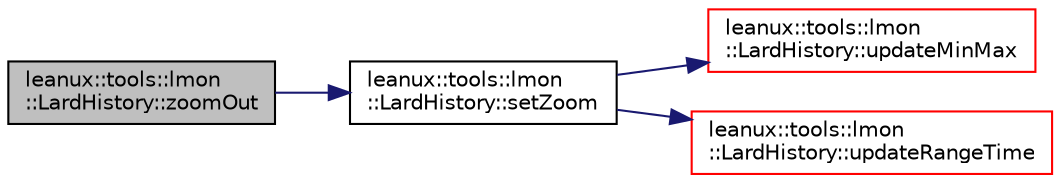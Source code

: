 digraph "leanux::tools::lmon::LardHistory::zoomOut"
{
 // LATEX_PDF_SIZE
  bgcolor="transparent";
  edge [fontname="Helvetica",fontsize="10",labelfontname="Helvetica",labelfontsize="10"];
  node [fontname="Helvetica",fontsize="10",shape=record];
  rankdir="LR";
  Node1 [label="leanux::tools::lmon\l::LardHistory::zoomOut",height=0.2,width=0.4,color="black", fillcolor="grey75", style="filled", fontcolor="black",tooltip=" "];
  Node1 -> Node2 [color="midnightblue",fontsize="10",style="solid",fontname="Helvetica"];
  Node2 [label="leanux::tools::lmon\l::LardHistory::setZoom",height=0.2,width=0.4,color="black",URL="$classleanux_1_1tools_1_1lmon_1_1LardHistory.html#aafd1a1a978d28fd53c8a473071cc64b4",tooltip="Sets the current time selection into the lard data."];
  Node2 -> Node3 [color="midnightblue",fontsize="10",style="solid",fontname="Helvetica"];
  Node3 [label="leanux::tools::lmon\l::LardHistory::updateMinMax",height=0.2,width=0.4,color="red",URL="$classleanux_1_1tools_1_1lmon_1_1LardHistory.html#a1ec352b33775f8da5ea9a32ca1a4cd0c",tooltip=" "];
  Node2 -> Node9 [color="midnightblue",fontsize="10",style="solid",fontname="Helvetica"];
  Node9 [label="leanux::tools::lmon\l::LardHistory::updateRangeTime",height=0.2,width=0.4,color="red",URL="$classleanux_1_1tools_1_1lmon_1_1LardHistory.html#a7eac92d3a722d105aa2ee05a96238737",tooltip=" "];
}
